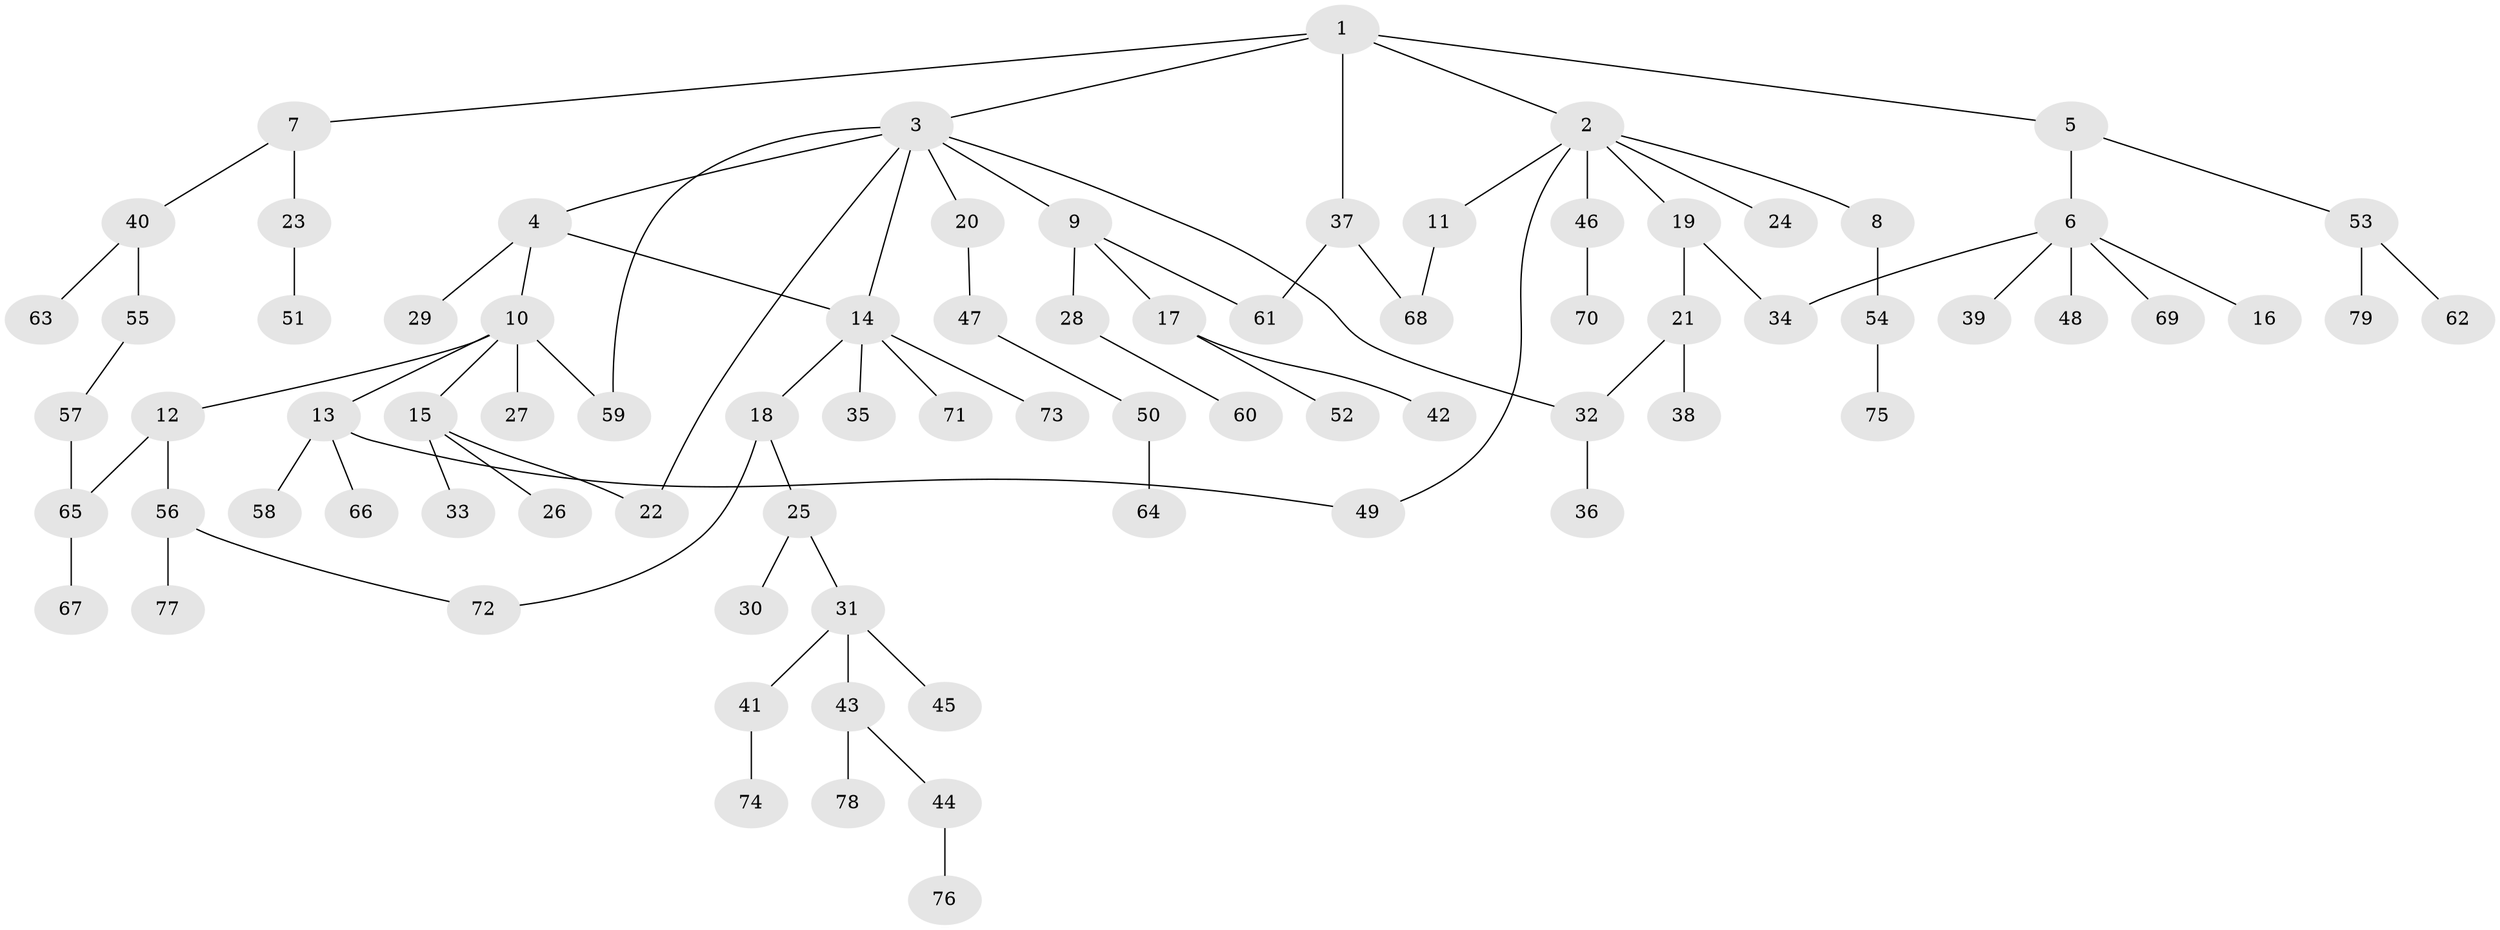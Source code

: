 // coarse degree distribution, {6: 0.01818181818181818, 7: 0.01818181818181818, 8: 0.01818181818181818, 3: 0.14545454545454545, 5: 0.05454545454545454, 2: 0.2727272727272727, 4: 0.07272727272727272, 1: 0.4}
// Generated by graph-tools (version 1.1) at 2025/51/02/27/25 19:51:39]
// undirected, 79 vertices, 88 edges
graph export_dot {
graph [start="1"]
  node [color=gray90,style=filled];
  1;
  2;
  3;
  4;
  5;
  6;
  7;
  8;
  9;
  10;
  11;
  12;
  13;
  14;
  15;
  16;
  17;
  18;
  19;
  20;
  21;
  22;
  23;
  24;
  25;
  26;
  27;
  28;
  29;
  30;
  31;
  32;
  33;
  34;
  35;
  36;
  37;
  38;
  39;
  40;
  41;
  42;
  43;
  44;
  45;
  46;
  47;
  48;
  49;
  50;
  51;
  52;
  53;
  54;
  55;
  56;
  57;
  58;
  59;
  60;
  61;
  62;
  63;
  64;
  65;
  66;
  67;
  68;
  69;
  70;
  71;
  72;
  73;
  74;
  75;
  76;
  77;
  78;
  79;
  1 -- 2;
  1 -- 3;
  1 -- 5;
  1 -- 7;
  1 -- 37;
  2 -- 8;
  2 -- 11;
  2 -- 19;
  2 -- 24;
  2 -- 46;
  2 -- 49;
  3 -- 4;
  3 -- 9;
  3 -- 20;
  3 -- 22;
  3 -- 32;
  3 -- 59;
  3 -- 14;
  4 -- 10;
  4 -- 14;
  4 -- 29;
  5 -- 6;
  5 -- 53;
  6 -- 16;
  6 -- 39;
  6 -- 48;
  6 -- 69;
  6 -- 34;
  7 -- 23;
  7 -- 40;
  8 -- 54;
  9 -- 17;
  9 -- 28;
  9 -- 61;
  10 -- 12;
  10 -- 13;
  10 -- 15;
  10 -- 27;
  10 -- 59;
  11 -- 68;
  12 -- 56;
  12 -- 65;
  13 -- 49;
  13 -- 58;
  13 -- 66;
  14 -- 18;
  14 -- 35;
  14 -- 71;
  14 -- 73;
  15 -- 26;
  15 -- 33;
  15 -- 22;
  17 -- 42;
  17 -- 52;
  18 -- 25;
  18 -- 72;
  19 -- 21;
  19 -- 34;
  20 -- 47;
  21 -- 38;
  21 -- 32;
  23 -- 51;
  25 -- 30;
  25 -- 31;
  28 -- 60;
  31 -- 41;
  31 -- 43;
  31 -- 45;
  32 -- 36;
  37 -- 68;
  37 -- 61;
  40 -- 55;
  40 -- 63;
  41 -- 74;
  43 -- 44;
  43 -- 78;
  44 -- 76;
  46 -- 70;
  47 -- 50;
  50 -- 64;
  53 -- 62;
  53 -- 79;
  54 -- 75;
  55 -- 57;
  56 -- 72;
  56 -- 77;
  57 -- 65;
  65 -- 67;
}

